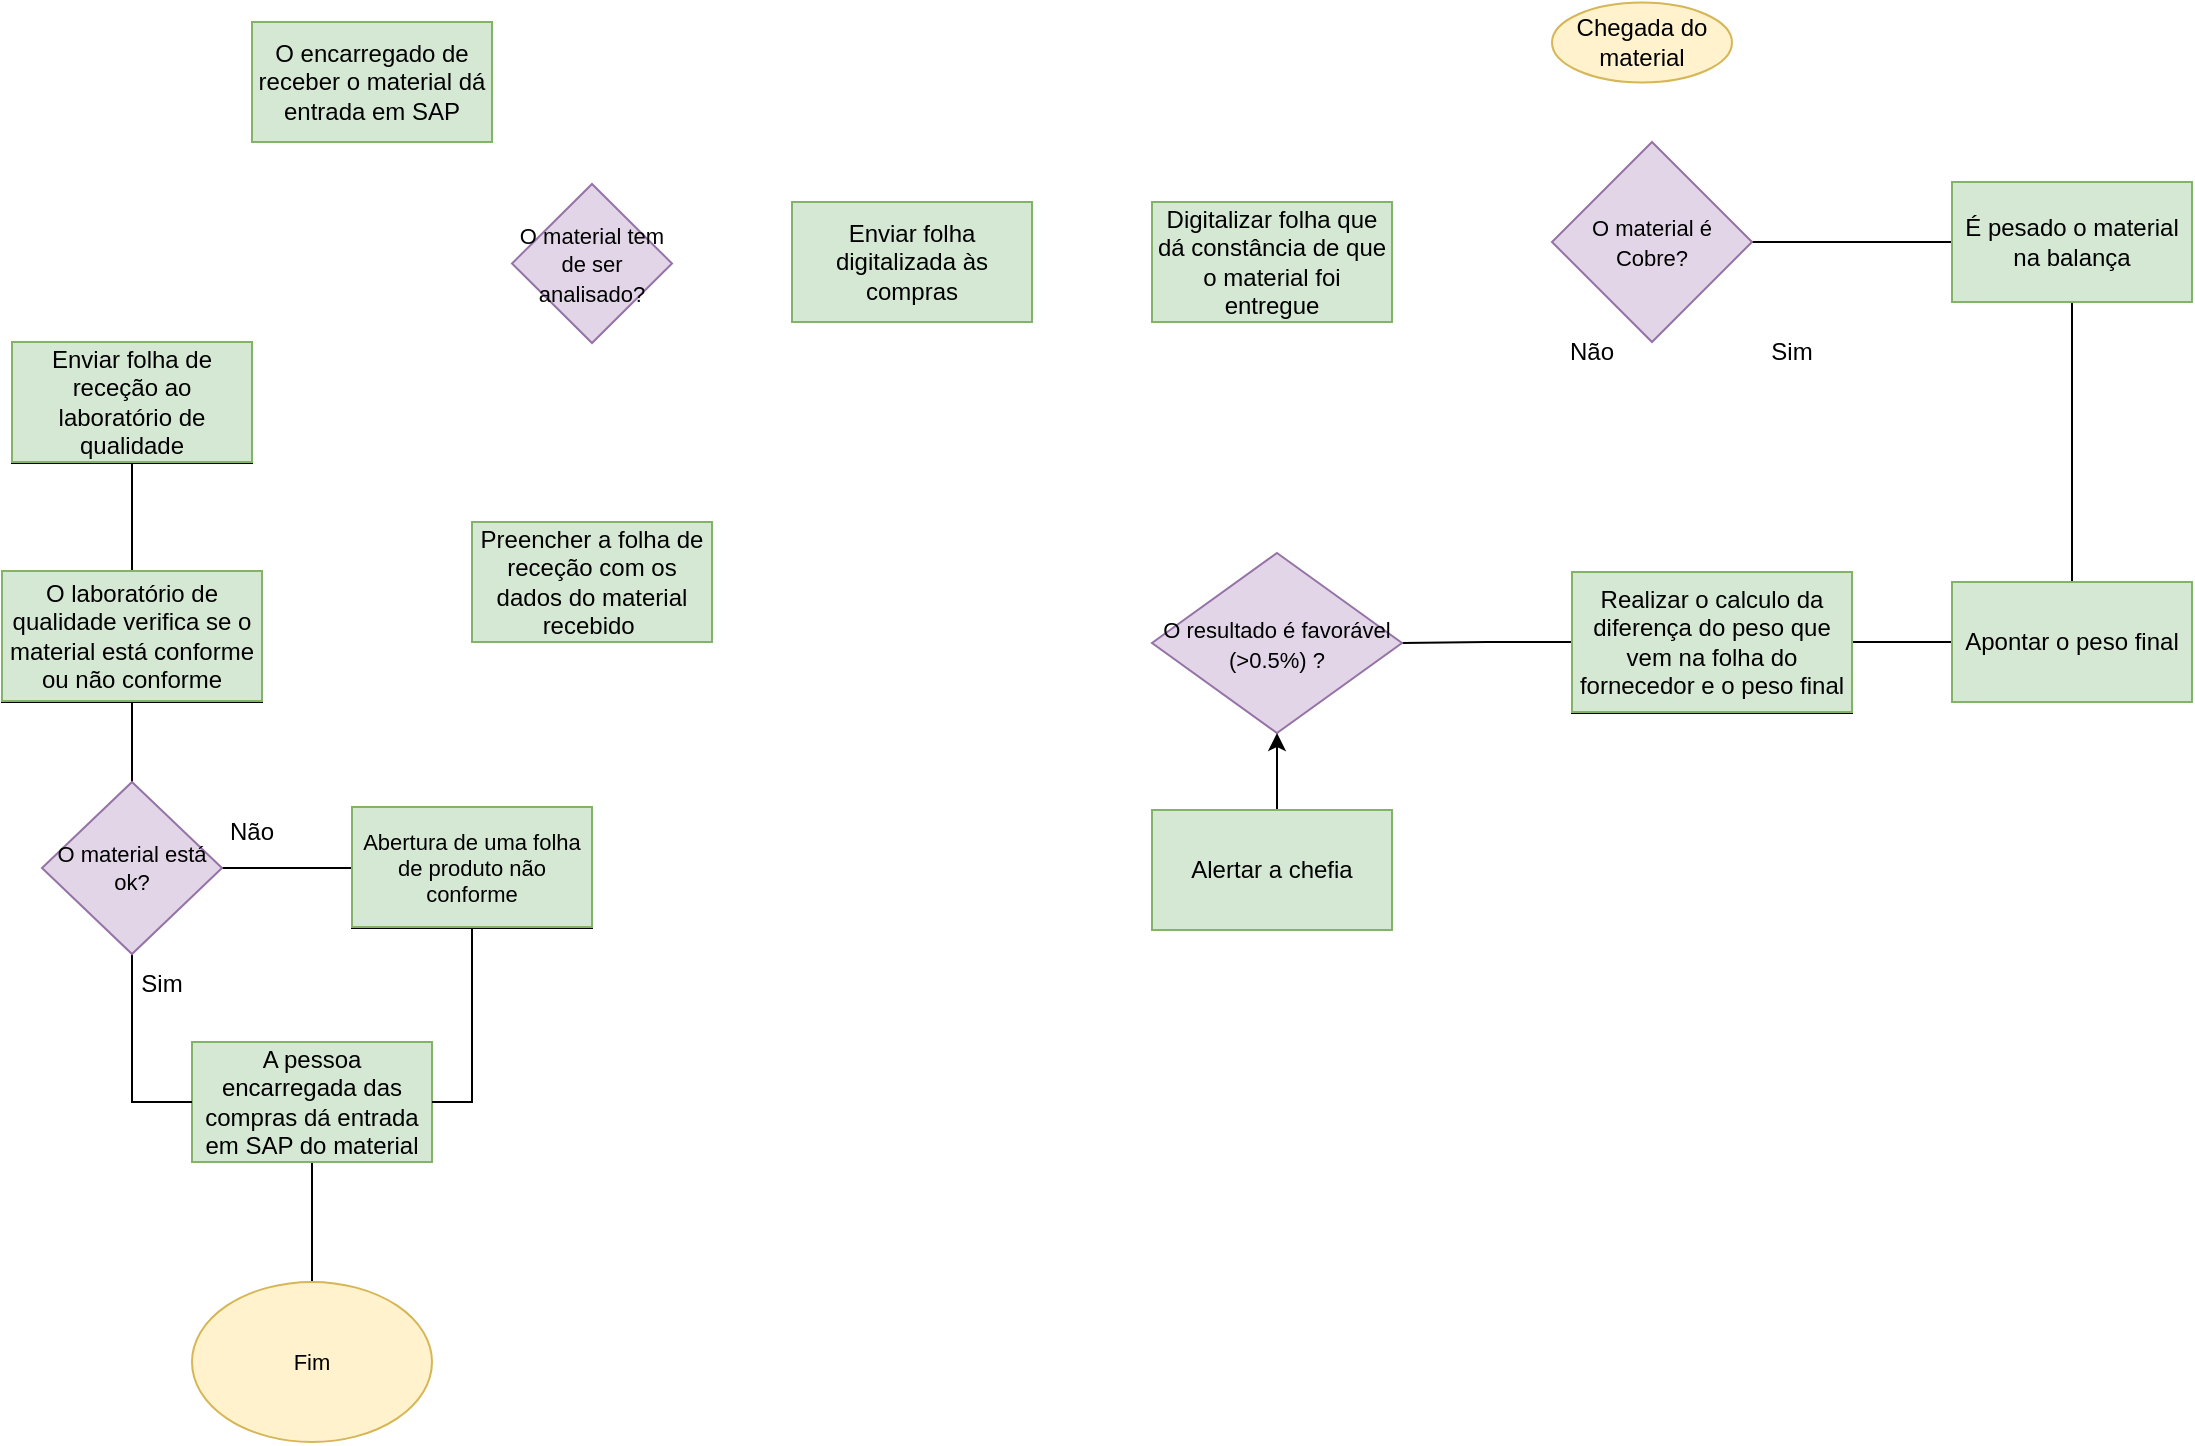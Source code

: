 <mxfile version="20.0.4" type="github">
  <diagram id="fz4ZNiGjer4_rKIofnrs" name="Page-1">
    <mxGraphModel dx="1528" dy="786" grid="1" gridSize="10" guides="1" tooltips="1" connect="1" arrows="1" fold="1" page="1" pageScale="1" pageWidth="1169" pageHeight="827" math="0" shadow="0">
      <root>
        <mxCell id="0" />
        <mxCell id="1" parent="0" />
        <mxCell id="0HmDUyCugDLITogedhJN-1" value="Chegada do material" style="ellipse;whiteSpace=wrap;html=1;fillColor=#fff2cc;strokeColor=#d6b656;" parent="1" vertex="1">
          <mxGeometry x="780" y="10.25" width="90" height="40" as="geometry" />
        </mxCell>
        <mxCell id="0HmDUyCugDLITogedhJN-18" style="edgeStyle=orthogonalEdgeStyle;rounded=0;orthogonalLoop=1;jettySize=auto;html=1;exitX=1;exitY=0.5;exitDx=0;exitDy=0;entryX=0;entryY=0.5;entryDx=0;entryDy=0;endArrow=none;endFill=0;" parent="1" source="0HmDUyCugDLITogedhJN-2" target="0HmDUyCugDLITogedhJN-5" edge="1">
          <mxGeometry relative="1" as="geometry" />
        </mxCell>
        <mxCell id="0HmDUyCugDLITogedhJN-2" value="&lt;font style=&quot;font-size: 11px;&quot;&gt;O material é Cobre?&lt;/font&gt;" style="rhombus;whiteSpace=wrap;html=1;fillColor=#e1d5e7;strokeColor=#9673a6;" parent="1" vertex="1">
          <mxGeometry x="780" y="80" width="100" height="100" as="geometry" />
        </mxCell>
        <mxCell id="0HmDUyCugDLITogedhJN-3" value="Sim" style="text;html=1;strokeColor=none;fillColor=none;align=center;verticalAlign=middle;whiteSpace=wrap;rounded=0;" parent="1" vertex="1">
          <mxGeometry x="870" y="170" width="60" height="30" as="geometry" />
        </mxCell>
        <mxCell id="0HmDUyCugDLITogedhJN-4" value="Não" style="text;html=1;strokeColor=none;fillColor=none;align=center;verticalAlign=middle;whiteSpace=wrap;rounded=0;" parent="1" vertex="1">
          <mxGeometry x="770" y="170" width="60" height="30" as="geometry" />
        </mxCell>
        <mxCell id="0HmDUyCugDLITogedhJN-19" style="edgeStyle=orthogonalEdgeStyle;rounded=0;orthogonalLoop=1;jettySize=auto;html=1;exitX=0.5;exitY=1;exitDx=0;exitDy=0;entryX=0.5;entryY=0;entryDx=0;entryDy=0;endArrow=none;endFill=0;" parent="1" source="0HmDUyCugDLITogedhJN-5" target="0HmDUyCugDLITogedhJN-6" edge="1">
          <mxGeometry relative="1" as="geometry" />
        </mxCell>
        <mxCell id="0HmDUyCugDLITogedhJN-5" value="É pesado o material na balança" style="rounded=0;whiteSpace=wrap;html=1;fillColor=#d5e8d4;strokeColor=#82b366;" parent="1" vertex="1">
          <mxGeometry x="980" y="100" width="120" height="60" as="geometry" />
        </mxCell>
        <mxCell id="0HmDUyCugDLITogedhJN-20" style="edgeStyle=orthogonalEdgeStyle;rounded=0;orthogonalLoop=1;jettySize=auto;html=1;exitX=0;exitY=0.5;exitDx=0;exitDy=0;entryX=1;entryY=0.5;entryDx=0;entryDy=0;endArrow=none;endFill=0;" parent="1" source="0HmDUyCugDLITogedhJN-6" target="0HmDUyCugDLITogedhJN-7" edge="1">
          <mxGeometry relative="1" as="geometry" />
        </mxCell>
        <mxCell id="0HmDUyCugDLITogedhJN-6" value="Apontar o peso final" style="rounded=0;whiteSpace=wrap;html=1;fillColor=#d5e8d4;strokeColor=#82b366;" parent="1" vertex="1">
          <mxGeometry x="980" y="300" width="120" height="60" as="geometry" />
        </mxCell>
        <mxCell id="0HmDUyCugDLITogedhJN-21" style="edgeStyle=orthogonalEdgeStyle;rounded=0;orthogonalLoop=1;jettySize=auto;html=1;exitX=0;exitY=0.5;exitDx=0;exitDy=0;entryX=1;entryY=0.5;entryDx=0;entryDy=0;endArrow=none;endFill=0;" parent="1" source="0HmDUyCugDLITogedhJN-7" target="0HmDUyCugDLITogedhJN-13" edge="1">
          <mxGeometry relative="1" as="geometry" />
        </mxCell>
        <mxCell id="0HmDUyCugDLITogedhJN-7" value="Realizar o calculo da diferença do peso que vem na folha do fornecedor e o peso final" style="rounded=0;whiteSpace=wrap;html=1;" parent="1" vertex="1">
          <mxGeometry x="790" y="295" width="140" height="70" as="geometry" />
        </mxCell>
        <mxCell id="0HmDUyCugDLITogedhJN-28" style="edgeStyle=orthogonalEdgeStyle;rounded=0;orthogonalLoop=1;jettySize=auto;html=1;exitX=0.5;exitY=1;exitDx=0;exitDy=0;entryX=0.5;entryY=0;entryDx=0;entryDy=0;endArrow=none;endFill=0;" parent="1" source="0HmDUyCugDLITogedhJN-11" target="0HmDUyCugDLITogedhJN-12" edge="1">
          <mxGeometry relative="1" as="geometry" />
        </mxCell>
        <mxCell id="0HmDUyCugDLITogedhJN-11" value="Enviar folha de receção ao laboratório de qualidade" style="rounded=0;whiteSpace=wrap;html=1;" parent="1" vertex="1">
          <mxGeometry x="10" y="180" width="120" height="60" as="geometry" />
        </mxCell>
        <mxCell id="0HmDUyCugDLITogedhJN-42" style="edgeStyle=orthogonalEdgeStyle;rounded=0;orthogonalLoop=1;jettySize=auto;html=1;exitX=0.5;exitY=1;exitDx=0;exitDy=0;entryX=0.5;entryY=0;entryDx=0;entryDy=0;fontSize=11;endArrow=none;endFill=0;" parent="1" source="0HmDUyCugDLITogedhJN-12" target="0HmDUyCugDLITogedhJN-40" edge="1">
          <mxGeometry relative="1" as="geometry" />
        </mxCell>
        <mxCell id="0HmDUyCugDLITogedhJN-12" value="O laboratório de qualidade verifica se o material está conforme ou não conforme" style="rounded=0;whiteSpace=wrap;html=1;" parent="1" vertex="1">
          <mxGeometry x="5" y="295" width="130" height="65" as="geometry" />
        </mxCell>
        <mxCell id="0HmDUyCugDLITogedhJN-13" value="&lt;font style=&quot;font-size: 11px;&quot;&gt;O resultado é favorável (&amp;gt;0.5%) ?&lt;/font&gt;" style="rhombus;whiteSpace=wrap;html=1;fillColor=#e1d5e7;strokeColor=#9673a6;" parent="1" vertex="1">
          <mxGeometry x="580" y="285.5" width="125" height="90" as="geometry" />
        </mxCell>
        <mxCell id="0HmDUyCugDLITogedhJN-53" style="edgeStyle=orthogonalEdgeStyle;rounded=0;orthogonalLoop=1;jettySize=auto;html=1;exitX=0.5;exitY=1;exitDx=0;exitDy=0;entryX=0.5;entryY=0;entryDx=0;entryDy=0;fontSize=11;endArrow=none;endFill=0;" parent="1" source="0HmDUyCugDLITogedhJN-29" target="0HmDUyCugDLITogedhJN-52" edge="1">
          <mxGeometry relative="1" as="geometry" />
        </mxCell>
        <mxCell id="0HmDUyCugDLITogedhJN-29" value="A pessoa encarregada das compras dá entrada em SAP do material" style="rounded=0;whiteSpace=wrap;html=1;fillColor=#d5e8d4;strokeColor=#82b366;" parent="1" vertex="1">
          <mxGeometry x="100" y="530" width="120" height="60" as="geometry" />
        </mxCell>
        <mxCell id="0HmDUyCugDLITogedhJN-31" value="&lt;font style=&quot;font-size: 11px;&quot;&gt;O material tem de ser analisado?&lt;/font&gt;" style="rhombus;whiteSpace=wrap;html=1;fillColor=#e1d5e7;strokeColor=#9673a6;" parent="1" vertex="1">
          <mxGeometry x="260" y="101" width="80" height="79.5" as="geometry" />
        </mxCell>
        <mxCell id="0HmDUyCugDLITogedhJN-45" style="edgeStyle=orthogonalEdgeStyle;rounded=0;orthogonalLoop=1;jettySize=auto;html=1;exitX=1;exitY=0.5;exitDx=0;exitDy=0;entryX=0;entryY=0.5;entryDx=0;entryDy=0;fontSize=11;endArrow=none;endFill=0;" parent="1" source="0HmDUyCugDLITogedhJN-40" target="0HmDUyCugDLITogedhJN-41" edge="1">
          <mxGeometry relative="1" as="geometry" />
        </mxCell>
        <mxCell id="0HmDUyCugDLITogedhJN-51" style="edgeStyle=orthogonalEdgeStyle;rounded=0;orthogonalLoop=1;jettySize=auto;html=1;exitX=0.5;exitY=1;exitDx=0;exitDy=0;entryX=0;entryY=0.5;entryDx=0;entryDy=0;fontSize=11;endArrow=none;endFill=0;" parent="1" source="0HmDUyCugDLITogedhJN-40" target="0HmDUyCugDLITogedhJN-29" edge="1">
          <mxGeometry relative="1" as="geometry" />
        </mxCell>
        <mxCell id="0HmDUyCugDLITogedhJN-40" value="O material está ok?" style="rhombus;whiteSpace=wrap;html=1;fontSize=11;fillColor=#e1d5e7;strokeColor=#9673a6;" parent="1" vertex="1">
          <mxGeometry x="25" y="400" width="90" height="86" as="geometry" />
        </mxCell>
        <mxCell id="0HmDUyCugDLITogedhJN-50" style="edgeStyle=orthogonalEdgeStyle;rounded=0;orthogonalLoop=1;jettySize=auto;html=1;exitX=0.5;exitY=1;exitDx=0;exitDy=0;entryX=1;entryY=0.5;entryDx=0;entryDy=0;fontSize=11;endArrow=none;endFill=0;" parent="1" source="0HmDUyCugDLITogedhJN-41" target="0HmDUyCugDLITogedhJN-29" edge="1">
          <mxGeometry relative="1" as="geometry" />
        </mxCell>
        <mxCell id="0HmDUyCugDLITogedhJN-41" value="Abertura de uma folha de produto não conforme" style="rounded=0;whiteSpace=wrap;html=1;fontSize=11;" parent="1" vertex="1">
          <mxGeometry x="180" y="413" width="120" height="60" as="geometry" />
        </mxCell>
        <mxCell id="0HmDUyCugDLITogedhJN-46" value="Não" style="text;html=1;strokeColor=none;fillColor=none;align=center;verticalAlign=middle;whiteSpace=wrap;rounded=0;" parent="1" vertex="1">
          <mxGeometry x="100" y="410" width="60" height="30" as="geometry" />
        </mxCell>
        <mxCell id="0HmDUyCugDLITogedhJN-47" value="Sim" style="text;html=1;strokeColor=none;fillColor=none;align=center;verticalAlign=middle;whiteSpace=wrap;rounded=0;" parent="1" vertex="1">
          <mxGeometry x="55" y="486" width="60" height="30" as="geometry" />
        </mxCell>
        <mxCell id="0HmDUyCugDLITogedhJN-52" value="Fim" style="ellipse;whiteSpace=wrap;html=1;fontSize=11;fillColor=#fff2cc;strokeColor=#d6b656;" parent="1" vertex="1">
          <mxGeometry x="100" y="650" width="120" height="80" as="geometry" />
        </mxCell>
        <mxCell id="0HmDUyCugDLITogedhJN-54" value="Realizar o calculo da diferença do peso que vem na folha do fornecedor e o peso final" style="rounded=0;whiteSpace=wrap;html=1;" parent="1" vertex="1">
          <mxGeometry x="790" y="295.5" width="140" height="70" as="geometry" />
        </mxCell>
        <mxCell id="0HmDUyCugDLITogedhJN-60" value="Enviar folha de receção ao laboratório de qualidade" style="rounded=0;whiteSpace=wrap;html=1;" parent="1" vertex="1">
          <mxGeometry x="10" y="180.5" width="120" height="60" as="geometry" />
        </mxCell>
        <mxCell id="0HmDUyCugDLITogedhJN-61" value="Realizar o calculo da diferença do peso que vem na folha do fornecedor e o peso final" style="rounded=0;whiteSpace=wrap;html=1;fillColor=#d5e8d4;strokeColor=#82b366;" parent="1" vertex="1">
          <mxGeometry x="790" y="295" width="140" height="70" as="geometry" />
        </mxCell>
        <mxCell id="0HmDUyCugDLITogedhJN-62" value="Digitalizar folha que dá constância de que o material foi entregue" style="rounded=0;whiteSpace=wrap;html=1;fillColor=#d5e8d4;strokeColor=#82b366;" parent="1" vertex="1">
          <mxGeometry x="580" y="110" width="120" height="60" as="geometry" />
        </mxCell>
        <mxCell id="0HmDUyCugDLITogedhJN-63" value="Enviar folha digitalizada às compras" style="rounded=0;whiteSpace=wrap;html=1;fillColor=#d5e8d4;strokeColor=#82b366;" parent="1" vertex="1">
          <mxGeometry x="400" y="110" width="120" height="60" as="geometry" />
        </mxCell>
        <mxCell id="1L-2jIq9yv49Vanu2v55-72" style="edgeStyle=orthogonalEdgeStyle;rounded=0;orthogonalLoop=1;jettySize=auto;html=1;exitX=0.5;exitY=0;exitDx=0;exitDy=0;entryX=0.5;entryY=1;entryDx=0;entryDy=0;endArrow=classic;endFill=1;" edge="1" parent="1" source="0HmDUyCugDLITogedhJN-64" target="0HmDUyCugDLITogedhJN-13">
          <mxGeometry relative="1" as="geometry" />
        </mxCell>
        <mxCell id="0HmDUyCugDLITogedhJN-64" value="Alertar a chefia" style="rounded=0;whiteSpace=wrap;html=1;fillColor=#d5e8d4;strokeColor=#82b366;" parent="1" vertex="1">
          <mxGeometry x="580" y="414" width="120" height="60" as="geometry" />
        </mxCell>
        <mxCell id="0HmDUyCugDLITogedhJN-65" value="O encarregado de receber o material dá entrada em SAP" style="rounded=0;whiteSpace=wrap;html=1;fillColor=#d5e8d4;strokeColor=#82b366;" parent="1" vertex="1">
          <mxGeometry x="130" y="20" width="120" height="60" as="geometry" />
        </mxCell>
        <mxCell id="0HmDUyCugDLITogedhJN-66" value="Preencher a folha de receção com os dados do material recebido&amp;nbsp;" style="rounded=0;whiteSpace=wrap;html=1;fillColor=#d5e8d4;strokeColor=#82b366;" parent="1" vertex="1">
          <mxGeometry x="240" y="270" width="120" height="60" as="geometry" />
        </mxCell>
        <mxCell id="0HmDUyCugDLITogedhJN-67" value="Enviar folha de receção ao laboratório de qualidade" style="rounded=0;whiteSpace=wrap;html=1;fillColor=#d5e8d4;strokeColor=#82b366;" parent="1" vertex="1">
          <mxGeometry x="10" y="180" width="120" height="60" as="geometry" />
        </mxCell>
        <mxCell id="0HmDUyCugDLITogedhJN-68" value="O laboratório de qualidade verifica se o material está conforme ou não conforme" style="rounded=0;whiteSpace=wrap;html=1;fillColor=#d5e8d4;strokeColor=#82b366;" parent="1" vertex="1">
          <mxGeometry x="5" y="294.5" width="130" height="65" as="geometry" />
        </mxCell>
        <mxCell id="0HmDUyCugDLITogedhJN-69" value="Abertura de uma folha de produto não conforme" style="rounded=0;whiteSpace=wrap;html=1;fontSize=11;fillColor=#d5e8d4;strokeColor=#82b366;" parent="1" vertex="1">
          <mxGeometry x="180" y="412.5" width="120" height="60" as="geometry" />
        </mxCell>
      </root>
    </mxGraphModel>
  </diagram>
</mxfile>
